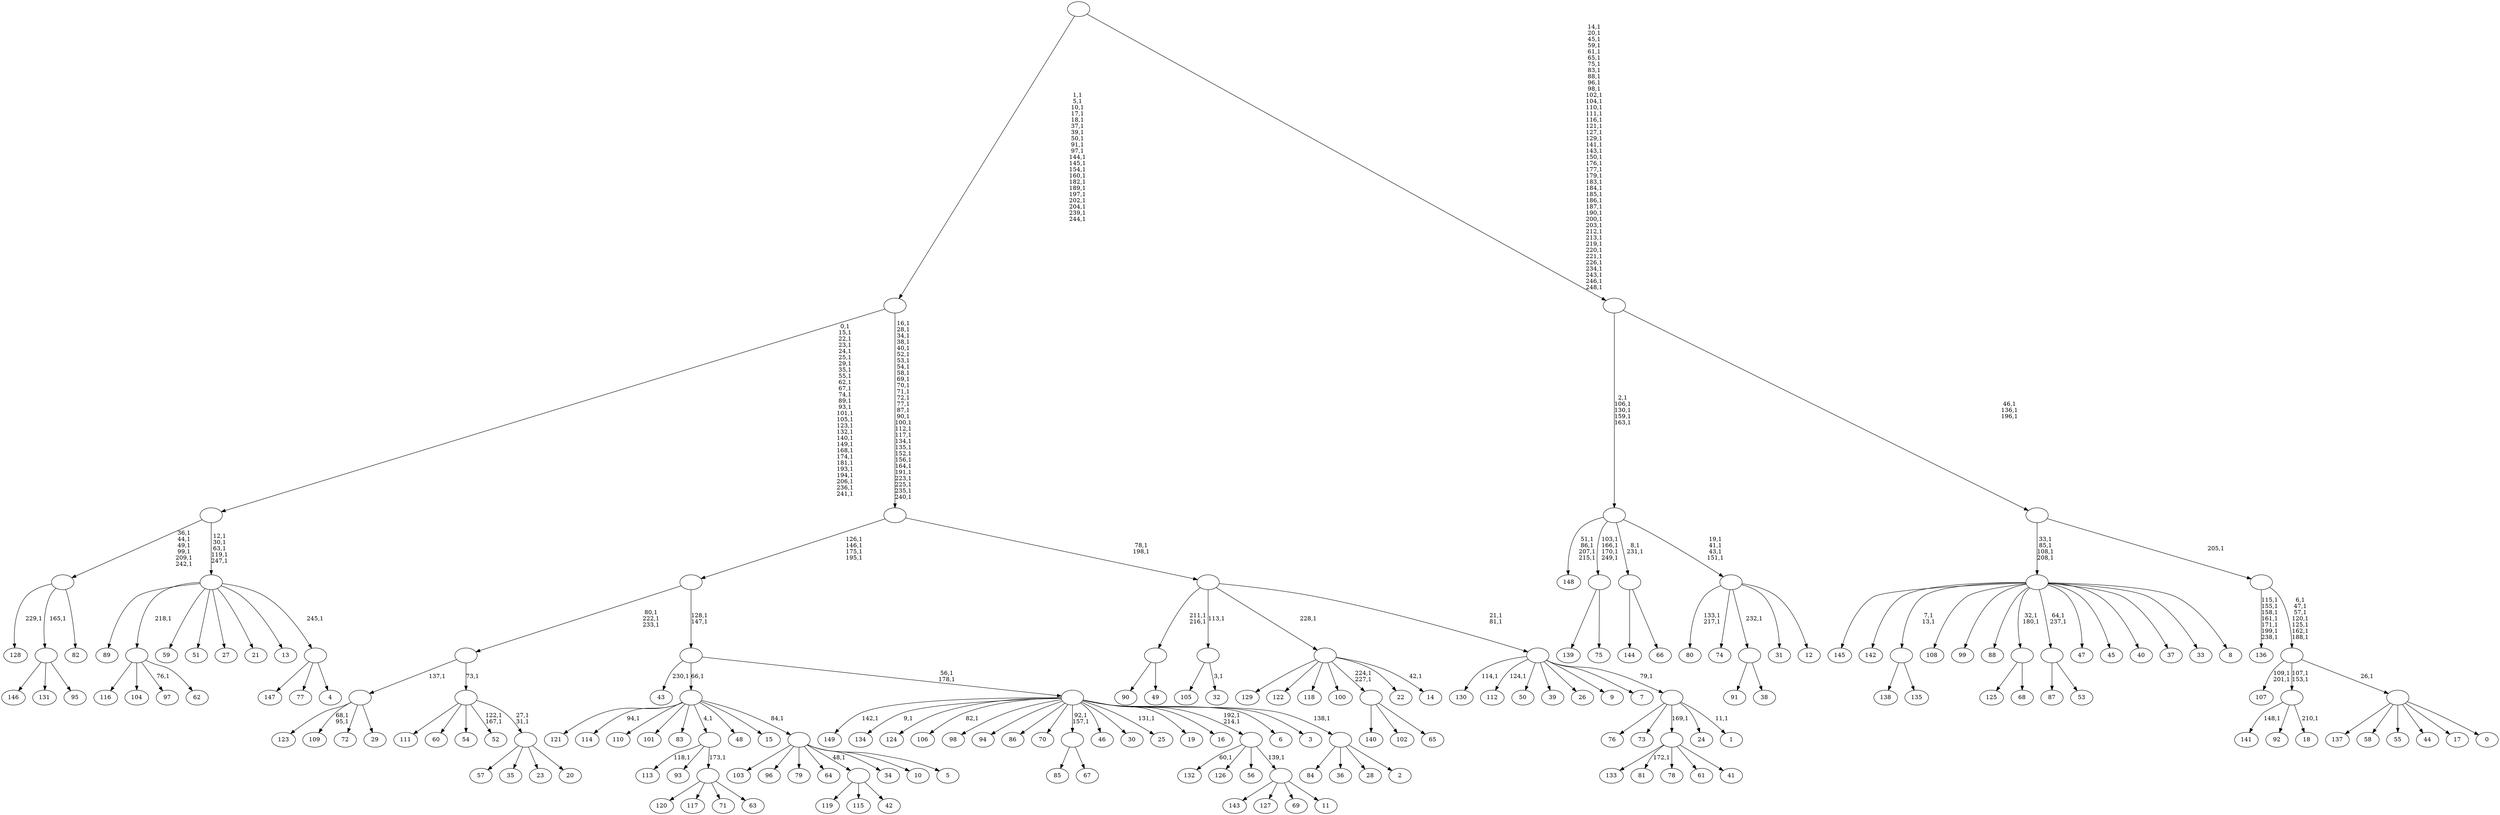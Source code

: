 digraph T {
	400 [label="149"]
	398 [label="148"]
	393 [label="147"]
	392 [label="146"]
	391 [label="145"]
	390 [label="144"]
	389 [label="143"]
	388 [label="142"]
	387 [label="141"]
	385 [label="140"]
	384 [label="139"]
	383 [label="138"]
	382 [label="137"]
	381 [label="136"]
	373 [label="135"]
	372 [label=""]
	370 [label="134"]
	368 [label="133"]
	367 [label="132"]
	365 [label="131"]
	364 [label="130"]
	362 [label="129"]
	361 [label="128"]
	359 [label="127"]
	358 [label="126"]
	357 [label="125"]
	356 [label="124"]
	355 [label="123"]
	354 [label="122"]
	353 [label="121"]
	352 [label="120"]
	351 [label="119"]
	350 [label="118"]
	349 [label="117"]
	348 [label="116"]
	347 [label="115"]
	346 [label="114"]
	344 [label="113"]
	342 [label="112"]
	340 [label="111"]
	339 [label="110"]
	338 [label="109"]
	335 [label="108"]
	334 [label="107"]
	331 [label="106"]
	329 [label="105"]
	328 [label="104"]
	327 [label="103"]
	326 [label="102"]
	325 [label="101"]
	324 [label="100"]
	323 [label="99"]
	322 [label="98"]
	321 [label="97"]
	319 [label="96"]
	318 [label="95"]
	317 [label=""]
	316 [label="94"]
	315 [label="93"]
	314 [label="92"]
	313 [label="91"]
	312 [label="90"]
	311 [label="89"]
	310 [label="88"]
	309 [label="87"]
	308 [label="86"]
	307 [label="85"]
	306 [label="84"]
	305 [label="83"]
	304 [label="82"]
	303 [label=""]
	297 [label="81"]
	295 [label="80"]
	292 [label="79"]
	291 [label="78"]
	290 [label="77"]
	289 [label="76"]
	288 [label="75"]
	287 [label=""]
	283 [label="74"]
	282 [label="73"]
	281 [label="72"]
	280 [label="71"]
	279 [label="70"]
	278 [label="69"]
	277 [label="68"]
	276 [label=""]
	274 [label="67"]
	273 [label=""]
	271 [label="66"]
	270 [label=""]
	268 [label="65"]
	267 [label=""]
	265 [label="64"]
	264 [label="63"]
	263 [label=""]
	262 [label=""]
	261 [label="62"]
	260 [label=""]
	259 [label="61"]
	258 [label="60"]
	257 [label="59"]
	256 [label="58"]
	255 [label="57"]
	254 [label="56"]
	253 [label="55"]
	252 [label="54"]
	251 [label="53"]
	250 [label=""]
	248 [label="52"]
	245 [label="51"]
	244 [label="50"]
	243 [label="49"]
	242 [label=""]
	240 [label="48"]
	239 [label="47"]
	238 [label="46"]
	237 [label="45"]
	236 [label="44"]
	235 [label="43"]
	233 [label="42"]
	232 [label=""]
	231 [label="41"]
	230 [label=""]
	229 [label="40"]
	228 [label="39"]
	227 [label="38"]
	226 [label=""]
	225 [label="37"]
	224 [label="36"]
	223 [label="35"]
	222 [label="34"]
	221 [label="33"]
	220 [label="32"]
	218 [label=""]
	217 [label="31"]
	216 [label="30"]
	215 [label="29"]
	214 [label=""]
	213 [label="28"]
	212 [label="27"]
	211 [label="26"]
	210 [label="25"]
	208 [label="24"]
	207 [label="23"]
	206 [label="22"]
	205 [label="21"]
	204 [label="20"]
	203 [label=""]
	201 [label=""]
	200 [label=""]
	197 [label="19"]
	196 [label="18"]
	194 [label=""]
	192 [label="17"]
	191 [label="16"]
	190 [label="15"]
	189 [label="14"]
	187 [label=""]
	186 [label="13"]
	185 [label="12"]
	184 [label=""]
	180 [label=""]
	175 [label="11"]
	174 [label=""]
	173 [label=""]
	171 [label="10"]
	170 [label="9"]
	169 [label="8"]
	168 [label=""]
	164 [label="7"]
	163 [label="6"]
	162 [label="5"]
	161 [label=""]
	160 [label=""]
	159 [label="4"]
	158 [label=""]
	157 [label=""]
	152 [label=""]
	124 [label="3"]
	123 [label="2"]
	122 [label=""]
	121 [label=""]
	119 [label=""]
	117 [label=""]
	113 [label="1"]
	111 [label=""]
	110 [label=""]
	108 [label=""]
	106 [label=""]
	77 [label=""]
	56 [label="0"]
	55 [label=""]
	54 [label=""]
	47 [label=""]
	46 [label=""]
	43 [label=""]
	0 [label=""]
	372 -> 383 [label=""]
	372 -> 373 [label=""]
	317 -> 392 [label=""]
	317 -> 365 [label=""]
	317 -> 318 [label=""]
	303 -> 361 [label="229,1"]
	303 -> 317 [label="165,1"]
	303 -> 304 [label=""]
	287 -> 384 [label=""]
	287 -> 288 [label=""]
	276 -> 357 [label=""]
	276 -> 277 [label=""]
	273 -> 307 [label=""]
	273 -> 274 [label=""]
	270 -> 390 [label=""]
	270 -> 271 [label=""]
	267 -> 385 [label=""]
	267 -> 326 [label=""]
	267 -> 268 [label=""]
	263 -> 352 [label=""]
	263 -> 349 [label=""]
	263 -> 280 [label=""]
	263 -> 264 [label=""]
	262 -> 344 [label="118,1"]
	262 -> 315 [label=""]
	262 -> 263 [label="173,1"]
	260 -> 321 [label="76,1"]
	260 -> 348 [label=""]
	260 -> 328 [label=""]
	260 -> 261 [label=""]
	250 -> 309 [label=""]
	250 -> 251 [label=""]
	242 -> 312 [label=""]
	242 -> 243 [label=""]
	232 -> 351 [label=""]
	232 -> 347 [label=""]
	232 -> 233 [label=""]
	230 -> 297 [label="172,1"]
	230 -> 368 [label=""]
	230 -> 291 [label=""]
	230 -> 259 [label=""]
	230 -> 231 [label=""]
	226 -> 313 [label=""]
	226 -> 227 [label=""]
	218 -> 220 [label="3,1"]
	218 -> 329 [label=""]
	214 -> 338 [label="68,1\n95,1"]
	214 -> 355 [label=""]
	214 -> 281 [label=""]
	214 -> 215 [label=""]
	203 -> 255 [label=""]
	203 -> 223 [label=""]
	203 -> 207 [label=""]
	203 -> 204 [label=""]
	201 -> 203 [label="27,1\n31,1"]
	201 -> 248 [label="122,1\n167,1"]
	201 -> 340 [label=""]
	201 -> 258 [label=""]
	201 -> 252 [label=""]
	200 -> 214 [label="137,1"]
	200 -> 201 [label="73,1"]
	194 -> 196 [label="210,1"]
	194 -> 387 [label="148,1"]
	194 -> 314 [label=""]
	187 -> 189 [label="42,1"]
	187 -> 267 [label="224,1\n227,1"]
	187 -> 362 [label=""]
	187 -> 354 [label=""]
	187 -> 350 [label=""]
	187 -> 324 [label=""]
	187 -> 206 [label=""]
	184 -> 295 [label="133,1\n217,1"]
	184 -> 283 [label=""]
	184 -> 226 [label="232,1"]
	184 -> 217 [label=""]
	184 -> 185 [label=""]
	180 -> 184 [label="19,1\n41,1\n43,1\n151,1"]
	180 -> 270 [label="8,1\n231,1"]
	180 -> 287 [label="103,1\n166,1\n170,1\n249,1"]
	180 -> 398 [label="51,1\n86,1\n207,1\n215,1"]
	174 -> 389 [label=""]
	174 -> 359 [label=""]
	174 -> 278 [label=""]
	174 -> 175 [label=""]
	173 -> 367 [label="60,1"]
	173 -> 358 [label=""]
	173 -> 254 [label=""]
	173 -> 174 [label="139,1"]
	168 -> 250 [label="64,1\n237,1"]
	168 -> 276 [label="32,1\n180,1"]
	168 -> 372 [label="7,1\n13,1"]
	168 -> 391 [label=""]
	168 -> 388 [label=""]
	168 -> 335 [label=""]
	168 -> 323 [label=""]
	168 -> 310 [label=""]
	168 -> 239 [label=""]
	168 -> 237 [label=""]
	168 -> 229 [label=""]
	168 -> 225 [label=""]
	168 -> 221 [label=""]
	168 -> 169 [label=""]
	161 -> 327 [label=""]
	161 -> 319 [label=""]
	161 -> 292 [label=""]
	161 -> 265 [label=""]
	161 -> 232 [label="48,1"]
	161 -> 222 [label=""]
	161 -> 171 [label=""]
	161 -> 162 [label=""]
	160 -> 346 [label="94,1"]
	160 -> 353 [label=""]
	160 -> 339 [label=""]
	160 -> 325 [label=""]
	160 -> 305 [label=""]
	160 -> 262 [label="4,1"]
	160 -> 240 [label=""]
	160 -> 190 [label=""]
	160 -> 161 [label="84,1"]
	158 -> 393 [label=""]
	158 -> 290 [label=""]
	158 -> 159 [label=""]
	157 -> 311 [label=""]
	157 -> 260 [label="218,1"]
	157 -> 257 [label=""]
	157 -> 245 [label=""]
	157 -> 212 [label=""]
	157 -> 205 [label=""]
	157 -> 186 [label=""]
	157 -> 158 [label="245,1"]
	152 -> 157 [label="12,1\n30,1\n63,1\n119,1\n247,1"]
	152 -> 303 [label="36,1\n44,1\n49,1\n99,1\n209,1\n242,1"]
	122 -> 306 [label=""]
	122 -> 224 [label=""]
	122 -> 213 [label=""]
	122 -> 123 [label=""]
	121 -> 173 [label="192,1\n214,1"]
	121 -> 210 [label="131,1"]
	121 -> 273 [label="92,1\n157,1"]
	121 -> 331 [label="82,1"]
	121 -> 370 [label="9,1"]
	121 -> 400 [label="142,1"]
	121 -> 356 [label=""]
	121 -> 322 [label=""]
	121 -> 316 [label=""]
	121 -> 308 [label=""]
	121 -> 279 [label=""]
	121 -> 238 [label=""]
	121 -> 216 [label=""]
	121 -> 197 [label=""]
	121 -> 191 [label=""]
	121 -> 163 [label=""]
	121 -> 124 [label=""]
	121 -> 122 [label="138,1"]
	119 -> 121 [label="56,1\n178,1"]
	119 -> 235 [label="230,1"]
	119 -> 160 [label="66,1"]
	117 -> 119 [label="128,1\n147,1"]
	117 -> 200 [label="80,1\n222,1\n233,1"]
	111 -> 113 [label="11,1"]
	111 -> 289 [label=""]
	111 -> 282 [label=""]
	111 -> 230 [label="169,1"]
	111 -> 208 [label=""]
	110 -> 342 [label="124,1"]
	110 -> 364 [label="114,1"]
	110 -> 244 [label=""]
	110 -> 228 [label=""]
	110 -> 211 [label=""]
	110 -> 170 [label=""]
	110 -> 164 [label=""]
	110 -> 111 [label="79,1"]
	108 -> 110 [label="21,1\n81,1"]
	108 -> 242 [label="211,1\n216,1"]
	108 -> 218 [label="113,1"]
	108 -> 187 [label="228,1"]
	106 -> 108 [label="78,1\n198,1"]
	106 -> 117 [label="126,1\n146,1\n175,1\n195,1"]
	77 -> 106 [label="16,1\n28,1\n34,1\n38,1\n40,1\n52,1\n53,1\n54,1\n58,1\n69,1\n70,1\n71,1\n72,1\n77,1\n87,1\n90,1\n100,1\n112,1\n117,1\n134,1\n135,1\n152,1\n156,1\n164,1\n191,1\n223,1\n225,1\n235,1\n240,1"]
	77 -> 152 [label="0,1\n15,1\n22,1\n23,1\n24,1\n25,1\n29,1\n35,1\n55,1\n62,1\n67,1\n74,1\n89,1\n93,1\n101,1\n105,1\n123,1\n132,1\n140,1\n149,1\n168,1\n174,1\n181,1\n193,1\n194,1\n206,1\n236,1\n241,1"]
	55 -> 382 [label=""]
	55 -> 256 [label=""]
	55 -> 253 [label=""]
	55 -> 236 [label=""]
	55 -> 192 [label=""]
	55 -> 56 [label=""]
	54 -> 194 [label="107,1\n153,1"]
	54 -> 334 [label="109,1\n201,1"]
	54 -> 55 [label="26,1"]
	47 -> 54 [label="6,1\n47,1\n57,1\n120,1\n125,1\n162,1\n188,1"]
	47 -> 381 [label="115,1\n155,1\n158,1\n161,1\n171,1\n199,1\n238,1"]
	46 -> 168 [label="33,1\n85,1\n108,1\n208,1"]
	46 -> 47 [label="205,1"]
	43 -> 46 [label="46,1\n136,1\n196,1"]
	43 -> 180 [label="2,1\n106,1\n130,1\n159,1\n163,1"]
	0 -> 43 [label="14,1\n20,1\n45,1\n59,1\n61,1\n65,1\n75,1\n83,1\n88,1\n96,1\n98,1\n102,1\n104,1\n110,1\n111,1\n116,1\n121,1\n127,1\n129,1\n141,1\n143,1\n150,1\n176,1\n177,1\n179,1\n183,1\n184,1\n185,1\n186,1\n187,1\n190,1\n200,1\n203,1\n212,1\n213,1\n219,1\n220,1\n221,1\n226,1\n234,1\n243,1\n246,1\n248,1"]
	0 -> 77 [label="1,1\n5,1\n10,1\n17,1\n18,1\n37,1\n39,1\n50,1\n91,1\n97,1\n144,1\n145,1\n154,1\n160,1\n182,1\n189,1\n197,1\n202,1\n204,1\n239,1\n244,1"]
}
